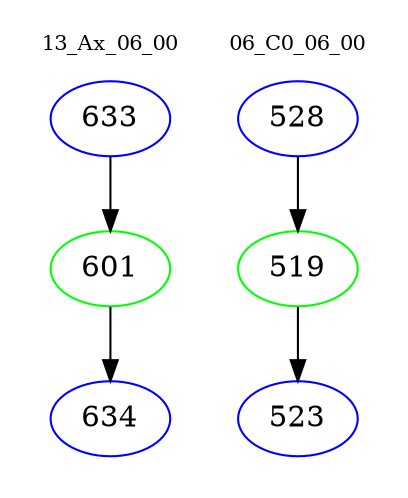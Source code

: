 digraph{
subgraph cluster_0 {
color = white
label = "13_Ax_06_00";
fontsize=10;
T0_633 [label="633", color="blue"]
T0_633 -> T0_601 [color="black"]
T0_601 [label="601", color="green"]
T0_601 -> T0_634 [color="black"]
T0_634 [label="634", color="blue"]
}
subgraph cluster_1 {
color = white
label = "06_C0_06_00";
fontsize=10;
T1_528 [label="528", color="blue"]
T1_528 -> T1_519 [color="black"]
T1_519 [label="519", color="green"]
T1_519 -> T1_523 [color="black"]
T1_523 [label="523", color="blue"]
}
}
